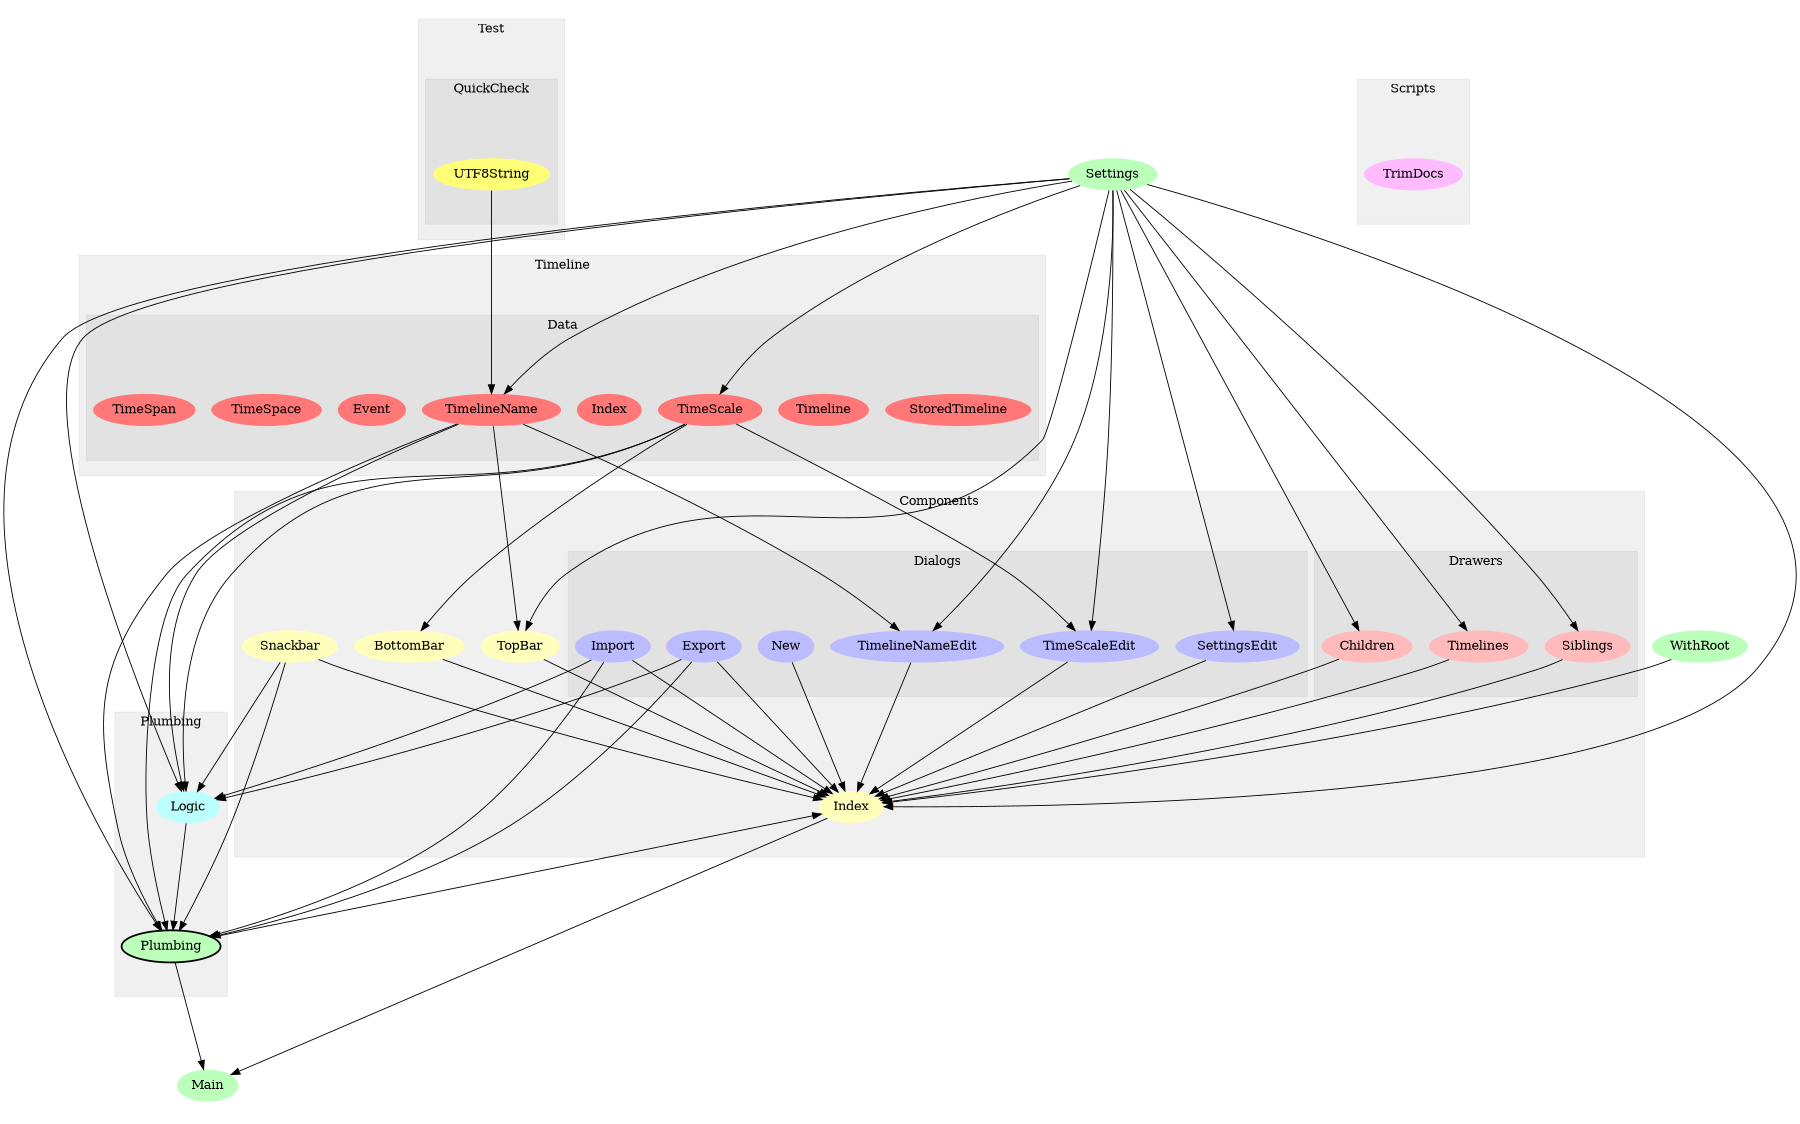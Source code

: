 digraph Modules {
size="12,8";
ratio="fill";
u14[label="Settings",style="filled",fillcolor="#bbffbb",penwidth="0"];
u15[label="Main",style="filled",fillcolor="#bbffbb",penwidth="0"];
u16[label="WithRoot",style="filled",fillcolor="#bbffbb",penwidth="0"];
subgraph cluster_0 {
label="Components";
color="#0000000F";
style="filled";
u6[label="Index",style="filled",fillcolor="#ffffbb",penwidth="0"];
u7[label="Snackbar",style="filled",fillcolor="#ffffbb",penwidth="0"];
u8[label="TopBar",style="filled",fillcolor="#ffffbb",penwidth="0"];
u9[label="BottomBar",style="filled",fillcolor="#ffffbb",penwidth="0"];
subgraph cluster_1 {
label="Dialogs";
color="#0000000F";
style="filled";
u0[label="SettingsEdit",style="filled",fillcolor="#bbbbff",penwidth="0"];
u1[label="New",style="filled",fillcolor="#bbbbff",penwidth="0"];
u2[label="TimeScaleEdit",style="filled",fillcolor="#bbbbff",penwidth="0"];
u3[label="Export",style="filled",fillcolor="#bbbbff",penwidth="0"];
u4[label="TimelineNameEdit",style="filled",fillcolor="#bbbbff",penwidth="0"];
u5[label="Import",style="filled",fillcolor="#bbbbff",penwidth="0"];

}
subgraph cluster_2 {
label="Drawers";
color="#0000000F";
style="filled";
u10[label="Children",style="filled",fillcolor="#ffbbbb",penwidth="0"];
u11[label="Timelines",style="filled",fillcolor="#ffbbbb",penwidth="0"];
u12[label="Siblings",style="filled",fillcolor="#ffbbbb",penwidth="0"];

}

}
subgraph cluster_3 {
label="Plumbing";
color="#0000000F";
style="filled";
u13[label="Plumbing",style="filled,bold",fillcolor="#bbffbb"];
u17[label="Logic",style="filled",fillcolor="#bbffff",penwidth="0"];

}
subgraph cluster_4 {
label="Scripts";
color="#0000000F";
style="filled";
u18[label="TrimDocs",style="filled",fillcolor="#ffbbff",penwidth="0"];

}
subgraph cluster_5 {
label="Test";
color="#0000000F";
style="filled";
subgraph cluster_6 {
label="QuickCheck";
color="#0000000F";
style="filled";
u19[label="UTF8String",style="filled",fillcolor="#ffff77",penwidth="0"];

}

}
subgraph cluster_7 {
label="Timeline";
color="#0000000F";
style="filled";
subgraph cluster_8 {
label="Data";
color="#0000000F";
style="filled";
u20[label="StoredTimeline",style="filled",fillcolor="#ff7777",penwidth="0"];
u21[label="Timeline",style="filled",fillcolor="#ff7777",penwidth="0"];
u22[label="TimelineName",style="filled",fillcolor="#ff7777",penwidth="0"];
u23[label="Index",style="filled",fillcolor="#ff7777",penwidth="0"];
u24[label="TimeScale",style="filled",fillcolor="#ff7777",penwidth="0"];
u25[label="Event",style="filled",fillcolor="#ff7777",penwidth="0"];
u26[label="TimeSpace",style="filled",fillcolor="#ff7777",penwidth="0"];
u27[label="TimeSpan",style="filled",fillcolor="#ff7777",penwidth="0"];

}

}
u14 -> u0;
u14 -> u2;
u24 -> u2;
u14 -> u4;
u22 -> u4;
u0 -> u6;
u1 -> u6;
u2 -> u6;
u3 -> u6;
u4 -> u6;
u5 -> u6;
u7 -> u6;
u8 -> u6;
u9 -> u6;
u10 -> u6;
u11 -> u6;
u12 -> u6;
u13 -> u6;
u14 -> u6;
u16 -> u6;
u14 -> u8;
u22 -> u8;
u24 -> u9;
u14 -> u10;
u14 -> u11;
u14 -> u12;
u3 -> u13;
u5 -> u13;
u7 -> u13;
u14 -> u13;
u17 -> u13;
u22 -> u13;
u24 -> u13;
u6 -> u15;
u13 -> u15;
u3 -> u17;
u5 -> u17;
u7 -> u17;
u14 -> u17;
u22 -> u17;
u24 -> u17;
u14 -> u22;
u19 -> u22;
u14 -> u24;

}
